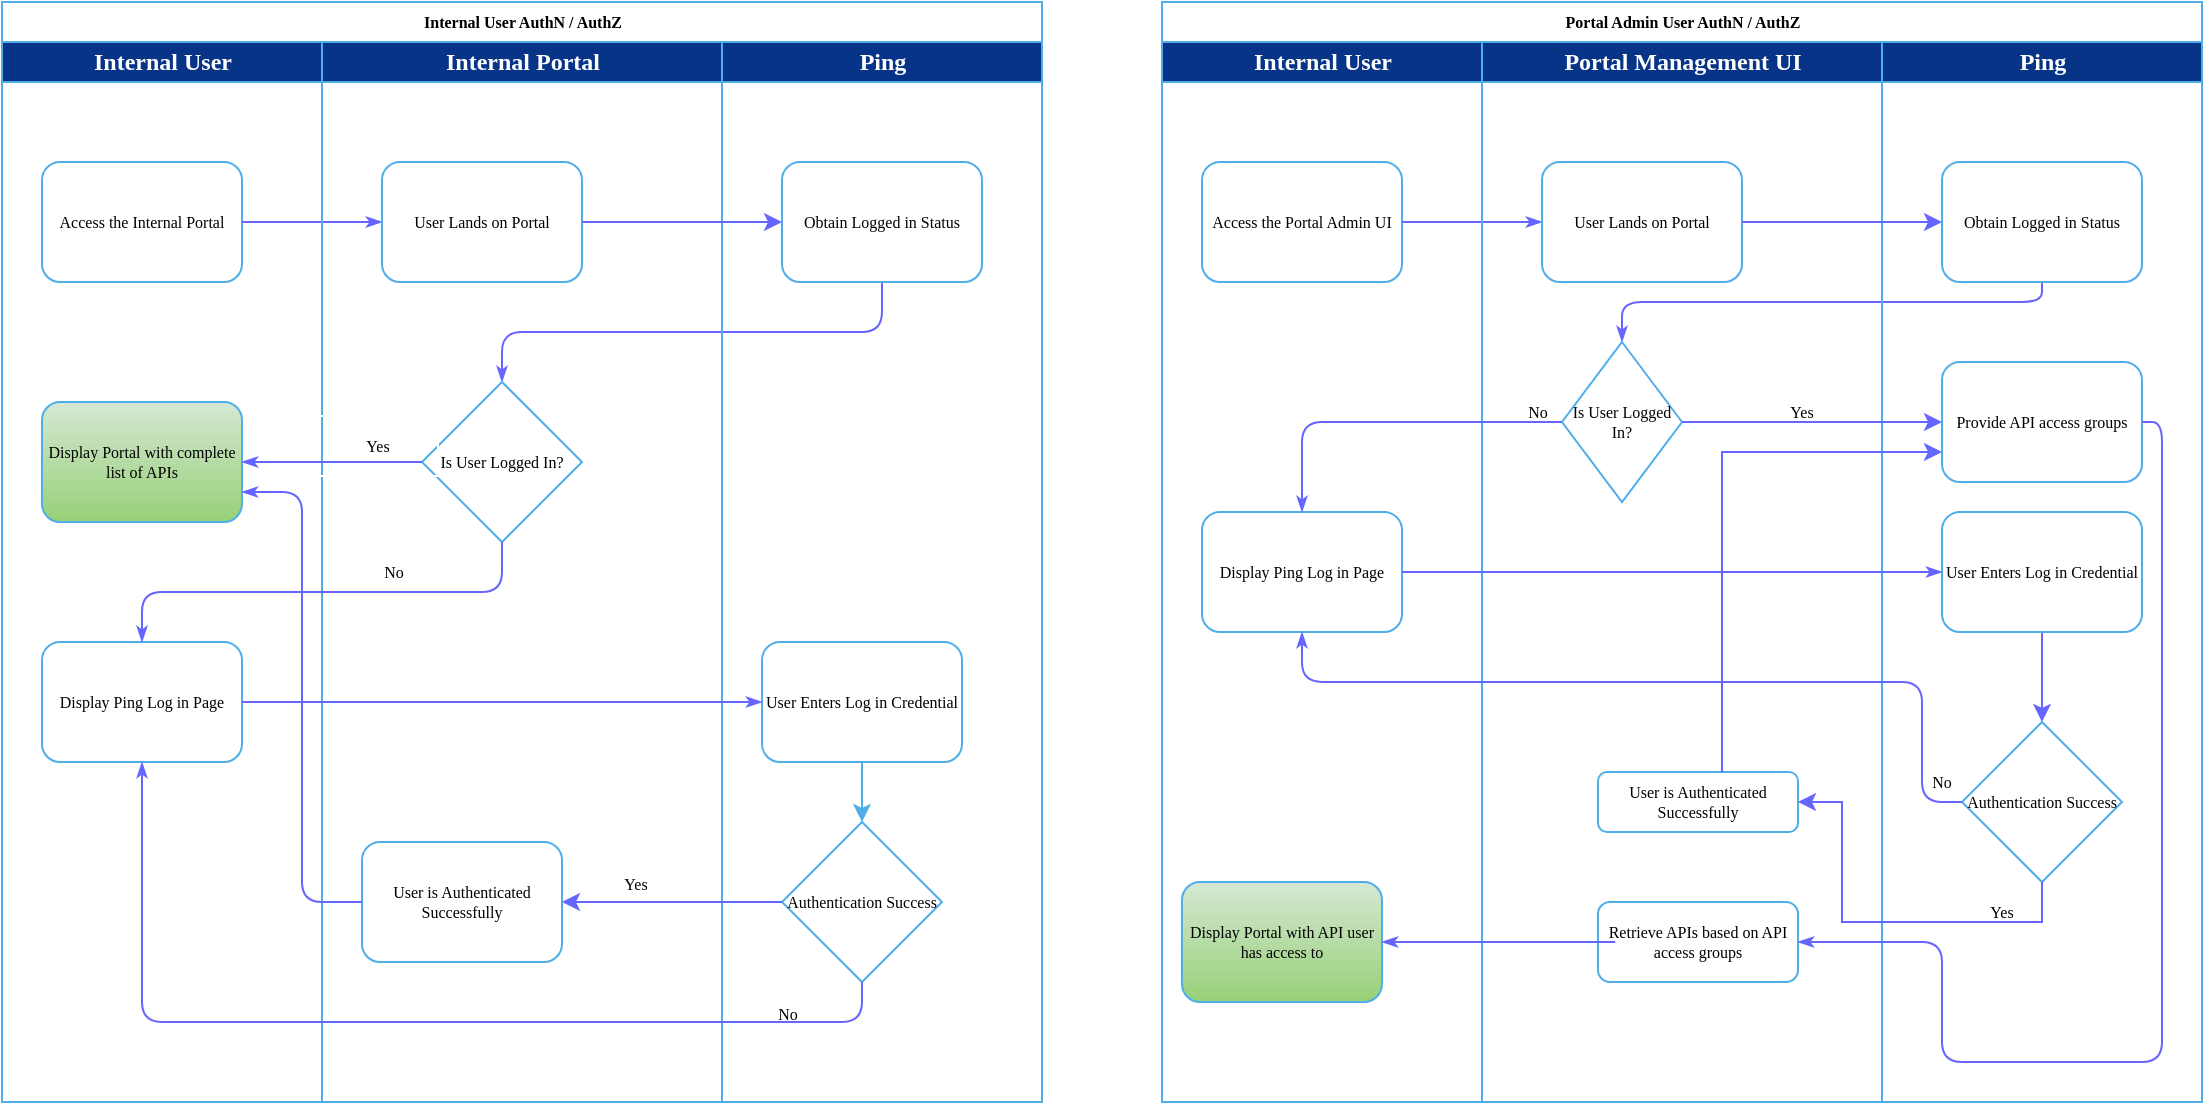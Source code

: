 <mxfile version="15.9.6" type="github">
  <diagram name="Page-1" id="74e2e168-ea6b-b213-b513-2b3c1d86103e">
    <mxGraphModel dx="1186" dy="623" grid="1" gridSize="10" guides="1" tooltips="1" connect="1" arrows="1" fold="1" page="1" pageScale="1" pageWidth="1100" pageHeight="850" background="none" math="0" shadow="0">
      <root>
        <mxCell id="0" />
        <mxCell id="1" parent="0" />
        <mxCell id="77e6c97f196da883-1" value="&lt;font face=&quot;Montserrat&quot; data-font-src=&quot;https://fonts.googleapis.com/css?family=Montserrat&quot;&gt;Internal User AuthN / AuthZ&lt;/font&gt;" style="swimlane;html=1;childLayout=stackLayout;startSize=20;rounded=0;shadow=0;labelBackgroundColor=none;strokeWidth=1;fontFamily=Verdana;fontSize=8;align=center;strokeColor=#4FAEEA;" parent="1" vertex="1">
          <mxGeometry x="70" y="40" width="520" height="550" as="geometry" />
        </mxCell>
        <mxCell id="77e6c97f196da883-2" value="Internal User" style="swimlane;html=1;startSize=20;fontFamily=Montserrat;fontSource=https%3A%2F%2Ffonts.googleapis.com%2Fcss%3Ffamily%3DMontserrat;fillColor=#083488;fontColor=#FFFFFF;strokeColor=#4FAEEA;" parent="77e6c97f196da883-1" vertex="1">
          <mxGeometry y="20" width="160" height="530" as="geometry" />
        </mxCell>
        <mxCell id="77e6c97f196da883-8" value="Access the Internal Portal" style="rounded=1;whiteSpace=wrap;html=1;shadow=0;labelBackgroundColor=none;strokeWidth=1;fontFamily=Montserrat;fontSize=8;align=center;fontSource=https%3A%2F%2Ffonts.googleapis.com%2Fcss%3Ffamily%3DMontserrat;strokeColor=#4FAEEA;" parent="77e6c97f196da883-2" vertex="1">
          <mxGeometry x="20" y="60" width="100" height="60" as="geometry" />
        </mxCell>
        <mxCell id="X5WUj9LV7zyZnJoSoSZw-10" value="Display Portal with complete list of APIs" style="rounded=1;whiteSpace=wrap;html=1;shadow=0;labelBackgroundColor=none;strokeWidth=1;fontFamily=Montserrat;fontSize=8;align=center;fontSource=https%3A%2F%2Ffonts.googleapis.com%2Fcss%3Ffamily%3DMontserrat;fillColor=#d5e8d4;gradientColor=#97d077;strokeColor=#4FAEEA;" parent="77e6c97f196da883-2" vertex="1">
          <mxGeometry x="20" y="180" width="100" height="60" as="geometry" />
        </mxCell>
        <mxCell id="X5WUj9LV7zyZnJoSoSZw-14" value="Display Ping Log in Page" style="rounded=1;whiteSpace=wrap;html=1;shadow=0;labelBackgroundColor=none;strokeWidth=1;fontFamily=Montserrat;fontSize=8;align=center;fontSource=https%3A%2F%2Ffonts.googleapis.com%2Fcss%3Ffamily%3DMontserrat;strokeColor=#4FAEEA;" parent="77e6c97f196da883-2" vertex="1">
          <mxGeometry x="20" y="300" width="100" height="60" as="geometry" />
        </mxCell>
        <mxCell id="77e6c97f196da883-26" style="edgeStyle=orthogonalEdgeStyle;rounded=1;html=1;labelBackgroundColor=none;startArrow=none;startFill=0;startSize=5;endArrow=classicThin;endFill=1;endSize=5;jettySize=auto;orthogonalLoop=1;strokeWidth=1;fontFamily=Verdana;fontSize=8;strokeColor=#6666FF;" parent="77e6c97f196da883-1" source="77e6c97f196da883-8" target="77e6c97f196da883-11" edge="1">
          <mxGeometry relative="1" as="geometry" />
        </mxCell>
        <mxCell id="107ba76e4e335f99-1" style="edgeStyle=orthogonalEdgeStyle;rounded=1;html=1;labelBackgroundColor=none;startArrow=none;startFill=0;startSize=5;endArrow=classicThin;endFill=1;endSize=5;jettySize=auto;orthogonalLoop=1;strokeWidth=1;fontFamily=Verdana;fontSize=8;exitX=0.5;exitY=1;exitDx=0;exitDy=0;entryX=0.5;entryY=0;entryDx=0;entryDy=0;strokeColor=#6666FF;" parent="77e6c97f196da883-1" source="X5WUj9LV7zyZnJoSoSZw-5" target="X5WUj9LV7zyZnJoSoSZw-7" edge="1">
          <mxGeometry relative="1" as="geometry">
            <mxPoint x="610" y="450" as="sourcePoint" />
            <mxPoint x="560" y="480" as="targetPoint" />
          </mxGeometry>
        </mxCell>
        <mxCell id="77e6c97f196da883-3" value="Internal Portal" style="swimlane;html=1;startSize=20;fontFamily=Montserrat;fontSource=https%3A%2F%2Ffonts.googleapis.com%2Fcss%3Ffamily%3DMontserrat;fillColor=#083488;fontColor=#FFFFFF;strokeColor=#4FAEEA;" parent="77e6c97f196da883-1" vertex="1">
          <mxGeometry x="160" y="20" width="200" height="530" as="geometry" />
        </mxCell>
        <mxCell id="77e6c97f196da883-11" value="User Lands on Portal" style="rounded=1;whiteSpace=wrap;html=1;shadow=0;labelBackgroundColor=none;strokeWidth=1;fontFamily=Montserrat;fontSize=8;align=center;fontSource=https%3A%2F%2Ffonts.googleapis.com%2Fcss%3Ffamily%3DMontserrat;strokeColor=#4FAEEA;" parent="77e6c97f196da883-3" vertex="1">
          <mxGeometry x="30" y="60" width="100" height="60" as="geometry" />
        </mxCell>
        <mxCell id="X5WUj9LV7zyZnJoSoSZw-7" value="Is User Logged In?" style="rhombus;whiteSpace=wrap;html=1;fontFamily=Montserrat;fontSource=https%3A%2F%2Ffonts.googleapis.com%2Fcss%3Ffamily%3DMontserrat;fontSize=8;strokeColor=#4FAEEA;" parent="77e6c97f196da883-3" vertex="1">
          <mxGeometry x="50" y="170" width="80" height="80" as="geometry" />
        </mxCell>
        <mxCell id="X5WUj9LV7zyZnJoSoSZw-13" value="&lt;font color=&quot;#000000&quot; style=&quot;font-size: 8px;&quot;&gt;Yes&lt;/font&gt;" style="text;html=1;strokeColor=#FFFFFF;fillColor=none;align=center;verticalAlign=middle;whiteSpace=wrap;rounded=0;fontFamily=Montserrat;fontSource=https%3A%2F%2Ffonts.googleapis.com%2Fcss%3Ffamily%3DMontserrat;fontColor=#FFFFFF;fontSize=8;" parent="77e6c97f196da883-3" vertex="1">
          <mxGeometry x="-2" y="187" width="60" height="30" as="geometry" />
        </mxCell>
        <mxCell id="X5WUj9LV7zyZnJoSoSZw-23" value="&lt;font color=&quot;#000000&quot; style=&quot;font-size: 8px;&quot;&gt;No&lt;/font&gt;" style="text;html=1;strokeColor=#FFFFFF;fillColor=none;align=center;verticalAlign=middle;whiteSpace=wrap;rounded=0;fontFamily=Montserrat;fontSource=https%3A%2F%2Ffonts.googleapis.com%2Fcss%3Ffamily%3DMontserrat;fontColor=#FFFFFF;fontSize=8;" parent="77e6c97f196da883-3" vertex="1">
          <mxGeometry x="6" y="250" width="60" height="30" as="geometry" />
        </mxCell>
        <mxCell id="X5WUj9LV7zyZnJoSoSZw-25" value="User is Authenticated Successfully" style="rounded=1;whiteSpace=wrap;html=1;shadow=0;labelBackgroundColor=none;strokeWidth=1;fontFamily=Montserrat;fontSize=8;align=center;fontSource=https%3A%2F%2Ffonts.googleapis.com%2Fcss%3Ffamily%3DMontserrat;strokeColor=#4FAEEA;" parent="77e6c97f196da883-3" vertex="1">
          <mxGeometry x="20" y="400" width="100" height="60" as="geometry" />
        </mxCell>
        <mxCell id="X5WUj9LV7zyZnJoSoSZw-28" value="&lt;font color=&quot;#000000&quot; style=&quot;font-size: 8px;&quot;&gt;Yes&lt;/font&gt;" style="text;html=1;strokeColor=#FFFFFF;fillColor=none;align=center;verticalAlign=middle;whiteSpace=wrap;rounded=0;fontFamily=Montserrat;fontSource=https%3A%2F%2Ffonts.googleapis.com%2Fcss%3Ffamily%3DMontserrat;fontColor=#FFFFFF;fontSize=8;" parent="77e6c97f196da883-3" vertex="1">
          <mxGeometry x="127" y="406" width="60" height="30" as="geometry" />
        </mxCell>
        <mxCell id="77e6c97f196da883-4" value="Ping" style="swimlane;html=1;startSize=20;fontFamily=Montserrat;fontSource=https%3A%2F%2Ffonts.googleapis.com%2Fcss%3Ffamily%3DMontserrat;fillColor=#083488;fontColor=#FFFFFF;strokeColor=#4FAEEA;" parent="77e6c97f196da883-1" vertex="1">
          <mxGeometry x="360" y="20" width="160" height="530" as="geometry" />
        </mxCell>
        <mxCell id="X5WUj9LV7zyZnJoSoSZw-5" value="Obtain Logged in Status" style="rounded=1;whiteSpace=wrap;html=1;shadow=0;labelBackgroundColor=none;strokeWidth=1;fontFamily=Montserrat;fontSize=8;align=center;fontSource=https%3A%2F%2Ffonts.googleapis.com%2Fcss%3Ffamily%3DMontserrat;strokeColor=#4FAEEA;" parent="77e6c97f196da883-4" vertex="1">
          <mxGeometry x="30" y="60" width="100" height="60" as="geometry" />
        </mxCell>
        <mxCell id="X5WUj9LV7zyZnJoSoSZw-19" style="edgeStyle=orthogonalEdgeStyle;rounded=0;orthogonalLoop=1;jettySize=auto;html=1;entryX=0.5;entryY=0;entryDx=0;entryDy=0;fontFamily=Montserrat;fontSource=https%3A%2F%2Ffonts.googleapis.com%2Fcss%3Ffamily%3DMontserrat;fontSize=8;fontColor=#000000;strokeColor=#4FAEEA;" parent="77e6c97f196da883-4" source="X5WUj9LV7zyZnJoSoSZw-16" target="X5WUj9LV7zyZnJoSoSZw-18" edge="1">
          <mxGeometry relative="1" as="geometry" />
        </mxCell>
        <mxCell id="X5WUj9LV7zyZnJoSoSZw-16" value="User Enters Log in Credential" style="rounded=1;whiteSpace=wrap;html=1;shadow=0;labelBackgroundColor=none;strokeWidth=1;fontFamily=Montserrat;fontSize=8;align=center;fontSource=https%3A%2F%2Ffonts.googleapis.com%2Fcss%3Ffamily%3DMontserrat;strokeColor=#4FAEEA;" parent="77e6c97f196da883-4" vertex="1">
          <mxGeometry x="20" y="300" width="100" height="60" as="geometry" />
        </mxCell>
        <mxCell id="X5WUj9LV7zyZnJoSoSZw-18" value="Authentication Success" style="rhombus;whiteSpace=wrap;html=1;fontFamily=Montserrat;fontSource=https%3A%2F%2Ffonts.googleapis.com%2Fcss%3Ffamily%3DMontserrat;fontSize=8;strokeColor=#4FAEEA;" parent="77e6c97f196da883-4" vertex="1">
          <mxGeometry x="30" y="390" width="80" height="80" as="geometry" />
        </mxCell>
        <mxCell id="X5WUj9LV7zyZnJoSoSZw-24" value="&lt;font color=&quot;#000000&quot; style=&quot;font-size: 8px;&quot;&gt;No&lt;/font&gt;" style="text;html=1;strokeColor=#FFFFFF;fillColor=none;align=center;verticalAlign=middle;whiteSpace=wrap;rounded=0;fontFamily=Montserrat;fontSource=https%3A%2F%2Ffonts.googleapis.com%2Fcss%3Ffamily%3DMontserrat;fontColor=#FFFFFF;fontSize=8;" parent="77e6c97f196da883-4" vertex="1">
          <mxGeometry x="3" y="471" width="60" height="30" as="geometry" />
        </mxCell>
        <mxCell id="X5WUj9LV7zyZnJoSoSZw-6" style="edgeStyle=orthogonalEdgeStyle;rounded=0;orthogonalLoop=1;jettySize=auto;html=1;entryX=0;entryY=0.5;entryDx=0;entryDy=0;fontFamily=Montserrat;fontSource=https%3A%2F%2Ffonts.googleapis.com%2Fcss%3Ffamily%3DMontserrat;fontColor=#000000;strokeColor=#6666FF;" parent="77e6c97f196da883-1" source="77e6c97f196da883-11" target="X5WUj9LV7zyZnJoSoSZw-5" edge="1">
          <mxGeometry relative="1" as="geometry" />
        </mxCell>
        <mxCell id="X5WUj9LV7zyZnJoSoSZw-12" style="edgeStyle=orthogonalEdgeStyle;rounded=1;html=1;labelBackgroundColor=none;startArrow=none;startFill=0;startSize=5;endArrow=classicThin;endFill=1;endSize=5;jettySize=auto;orthogonalLoop=1;strokeWidth=1;fontFamily=Verdana;fontSize=8;exitX=0;exitY=0.5;exitDx=0;exitDy=0;entryX=1;entryY=0.5;entryDx=0;entryDy=0;strokeColor=#6666FF;" parent="77e6c97f196da883-1" source="X5WUj9LV7zyZnJoSoSZw-7" target="X5WUj9LV7zyZnJoSoSZw-10" edge="1">
          <mxGeometry relative="1" as="geometry">
            <mxPoint x="710" y="270" as="sourcePoint" />
            <mxPoint x="560" y="320" as="targetPoint" />
          </mxGeometry>
        </mxCell>
        <mxCell id="X5WUj9LV7zyZnJoSoSZw-15" style="edgeStyle=orthogonalEdgeStyle;rounded=1;html=1;labelBackgroundColor=none;startArrow=none;startFill=0;startSize=5;endArrow=classicThin;endFill=1;endSize=5;jettySize=auto;orthogonalLoop=1;strokeWidth=1;fontFamily=Verdana;fontSize=8;exitX=0.5;exitY=1;exitDx=0;exitDy=0;entryX=0.5;entryY=0;entryDx=0;entryDy=0;strokeColor=#6666FF;" parent="77e6c97f196da883-1" source="X5WUj9LV7zyZnJoSoSZw-7" target="X5WUj9LV7zyZnJoSoSZw-14" edge="1">
          <mxGeometry relative="1" as="geometry">
            <mxPoint x="325" y="320" as="sourcePoint" />
            <mxPoint x="175" y="370" as="targetPoint" />
          </mxGeometry>
        </mxCell>
        <mxCell id="X5WUj9LV7zyZnJoSoSZw-17" style="edgeStyle=orthogonalEdgeStyle;rounded=1;html=1;labelBackgroundColor=none;startArrow=none;startFill=0;startSize=5;endArrow=classicThin;endFill=1;endSize=5;jettySize=auto;orthogonalLoop=1;strokeWidth=1;fontFamily=Verdana;fontSize=8;exitX=1;exitY=0.5;exitDx=0;exitDy=0;entryX=0;entryY=0.5;entryDx=0;entryDy=0;strokeColor=#6666FF;" parent="77e6c97f196da883-1" source="X5WUj9LV7zyZnJoSoSZw-14" target="X5WUj9LV7zyZnJoSoSZw-16" edge="1">
          <mxGeometry relative="1" as="geometry">
            <mxPoint x="325" y="350" as="sourcePoint" />
            <mxPoint x="175" y="400" as="targetPoint" />
          </mxGeometry>
        </mxCell>
        <mxCell id="X5WUj9LV7zyZnJoSoSZw-22" style="edgeStyle=orthogonalEdgeStyle;rounded=1;html=1;labelBackgroundColor=none;startArrow=none;startFill=0;startSize=5;endArrow=classicThin;endFill=1;endSize=5;jettySize=auto;orthogonalLoop=1;strokeWidth=1;fontFamily=Verdana;fontSize=8;exitX=0.5;exitY=1;exitDx=0;exitDy=0;entryX=0.5;entryY=1;entryDx=0;entryDy=0;strokeColor=#6666FF;" parent="77e6c97f196da883-1" source="X5WUj9LV7zyZnJoSoSZw-18" target="X5WUj9LV7zyZnJoSoSZw-14" edge="1">
          <mxGeometry relative="1" as="geometry">
            <mxPoint x="290" y="440" as="sourcePoint" />
            <mxPoint x="140" y="490" as="targetPoint" />
          </mxGeometry>
        </mxCell>
        <mxCell id="X5WUj9LV7zyZnJoSoSZw-26" style="edgeStyle=orthogonalEdgeStyle;rounded=0;orthogonalLoop=1;jettySize=auto;html=1;exitX=0;exitY=0.5;exitDx=0;exitDy=0;fontFamily=Montserrat;fontSource=https%3A%2F%2Ffonts.googleapis.com%2Fcss%3Ffamily%3DMontserrat;fontSize=8;fontColor=#000000;strokeColor=#6666FF;" parent="77e6c97f196da883-1" source="X5WUj9LV7zyZnJoSoSZw-18" target="X5WUj9LV7zyZnJoSoSZw-25" edge="1">
          <mxGeometry relative="1" as="geometry" />
        </mxCell>
        <mxCell id="X5WUj9LV7zyZnJoSoSZw-27" style="edgeStyle=orthogonalEdgeStyle;rounded=1;html=1;labelBackgroundColor=none;startArrow=none;startFill=0;startSize=5;endArrow=classicThin;endFill=1;endSize=5;jettySize=auto;orthogonalLoop=1;strokeWidth=1;fontFamily=Verdana;fontSize=8;exitX=0;exitY=0.5;exitDx=0;exitDy=0;entryX=1;entryY=0.75;entryDx=0;entryDy=0;strokeColor=#6666FF;" parent="77e6c97f196da883-1" source="X5WUj9LV7zyZnJoSoSZw-25" target="X5WUj9LV7zyZnJoSoSZw-10" edge="1">
          <mxGeometry relative="1" as="geometry">
            <mxPoint x="410" y="150" as="sourcePoint" />
            <mxPoint x="260" y="200" as="targetPoint" />
          </mxGeometry>
        </mxCell>
        <mxCell id="ejRBN-qsrpSPwmUWedO5-1" value="&lt;font face=&quot;Montserrat&quot; data-font-src=&quot;https://fonts.googleapis.com/css?family=Montserrat&quot;&gt;Portal Admin User AuthN / AuthZ&lt;/font&gt;" style="swimlane;html=1;childLayout=stackLayout;startSize=20;rounded=0;shadow=0;labelBackgroundColor=none;strokeWidth=1;fontFamily=Verdana;fontSize=8;align=center;strokeColor=#4FAEEA;" vertex="1" parent="1">
          <mxGeometry x="650" y="40" width="520" height="550" as="geometry" />
        </mxCell>
        <mxCell id="ejRBN-qsrpSPwmUWedO5-2" value="Internal User" style="swimlane;html=1;startSize=20;fontFamily=Montserrat;fontSource=https%3A%2F%2Ffonts.googleapis.com%2Fcss%3Ffamily%3DMontserrat;fillColor=#083488;fontColor=#FFFFFF;strokeColor=#4FAEEA;" vertex="1" parent="ejRBN-qsrpSPwmUWedO5-1">
          <mxGeometry y="20" width="160" height="530" as="geometry" />
        </mxCell>
        <mxCell id="ejRBN-qsrpSPwmUWedO5-3" value="Access the Portal Admin UI" style="rounded=1;whiteSpace=wrap;html=1;shadow=0;labelBackgroundColor=none;strokeWidth=1;fontFamily=Montserrat;fontSize=8;align=center;fontSource=https%3A%2F%2Ffonts.googleapis.com%2Fcss%3Ffamily%3DMontserrat;strokeColor=#4FAEEA;" vertex="1" parent="ejRBN-qsrpSPwmUWedO5-2">
          <mxGeometry x="20" y="60" width="100" height="60" as="geometry" />
        </mxCell>
        <mxCell id="ejRBN-qsrpSPwmUWedO5-4" value="Display Portal with API user has access to" style="rounded=1;whiteSpace=wrap;html=1;shadow=0;labelBackgroundColor=none;strokeWidth=1;fontFamily=Montserrat;fontSize=8;align=center;fontSource=https%3A%2F%2Ffonts.googleapis.com%2Fcss%3Ffamily%3DMontserrat;fillColor=#d5e8d4;gradientColor=#97d077;strokeColor=#4FAEEA;" vertex="1" parent="ejRBN-qsrpSPwmUWedO5-2">
          <mxGeometry x="10" y="420" width="100" height="60" as="geometry" />
        </mxCell>
        <mxCell id="ejRBN-qsrpSPwmUWedO5-5" value="Display Ping Log in Page" style="rounded=1;whiteSpace=wrap;html=1;shadow=0;labelBackgroundColor=none;strokeWidth=1;fontFamily=Montserrat;fontSize=8;align=center;fontSource=https%3A%2F%2Ffonts.googleapis.com%2Fcss%3Ffamily%3DMontserrat;strokeColor=#4FAEEA;" vertex="1" parent="ejRBN-qsrpSPwmUWedO5-2">
          <mxGeometry x="20" y="235" width="100" height="60" as="geometry" />
        </mxCell>
        <mxCell id="ejRBN-qsrpSPwmUWedO5-6" style="edgeStyle=orthogonalEdgeStyle;rounded=1;html=1;labelBackgroundColor=none;startArrow=none;startFill=0;startSize=5;endArrow=classicThin;endFill=1;endSize=5;jettySize=auto;orthogonalLoop=1;strokeWidth=1;fontFamily=Verdana;fontSize=8;strokeColor=#6666FF;" edge="1" parent="ejRBN-qsrpSPwmUWedO5-1" source="ejRBN-qsrpSPwmUWedO5-3" target="ejRBN-qsrpSPwmUWedO5-9">
          <mxGeometry relative="1" as="geometry" />
        </mxCell>
        <mxCell id="ejRBN-qsrpSPwmUWedO5-7" style="edgeStyle=orthogonalEdgeStyle;rounded=1;html=1;labelBackgroundColor=none;startArrow=none;startFill=0;startSize=5;endArrow=classicThin;endFill=1;endSize=5;jettySize=auto;orthogonalLoop=1;strokeWidth=1;fontFamily=Verdana;fontSize=8;exitX=0.5;exitY=1;exitDx=0;exitDy=0;entryX=0.5;entryY=0;entryDx=0;entryDy=0;strokeColor=#6666FF;" edge="1" parent="ejRBN-qsrpSPwmUWedO5-1" source="ejRBN-qsrpSPwmUWedO5-18" target="ejRBN-qsrpSPwmUWedO5-10">
          <mxGeometry relative="1" as="geometry">
            <mxPoint x="610" y="450" as="sourcePoint" />
            <mxPoint x="560" y="480" as="targetPoint" />
            <Array as="points">
              <mxPoint x="440" y="150" />
              <mxPoint x="230" y="150" />
            </Array>
          </mxGeometry>
        </mxCell>
        <mxCell id="ejRBN-qsrpSPwmUWedO5-8" value="Portal Management UI" style="swimlane;html=1;startSize=20;fontFamily=Montserrat;fontSource=https%3A%2F%2Ffonts.googleapis.com%2Fcss%3Ffamily%3DMontserrat;fillColor=#083488;fontColor=#FFFFFF;strokeColor=#4FAEEA;" vertex="1" parent="ejRBN-qsrpSPwmUWedO5-1">
          <mxGeometry x="160" y="20" width="200" height="530" as="geometry" />
        </mxCell>
        <mxCell id="ejRBN-qsrpSPwmUWedO5-9" value="User Lands on Portal" style="rounded=1;whiteSpace=wrap;html=1;shadow=0;labelBackgroundColor=none;strokeWidth=1;fontFamily=Montserrat;fontSize=8;align=center;fontSource=https%3A%2F%2Ffonts.googleapis.com%2Fcss%3Ffamily%3DMontserrat;strokeColor=#4FAEEA;" vertex="1" parent="ejRBN-qsrpSPwmUWedO5-8">
          <mxGeometry x="30" y="60" width="100" height="60" as="geometry" />
        </mxCell>
        <mxCell id="ejRBN-qsrpSPwmUWedO5-10" value="Is User Logged In?" style="rhombus;whiteSpace=wrap;html=1;fontFamily=Montserrat;fontSource=https%3A%2F%2Ffonts.googleapis.com%2Fcss%3Ffamily%3DMontserrat;fontSize=8;strokeColor=#4FAEEA;" vertex="1" parent="ejRBN-qsrpSPwmUWedO5-8">
          <mxGeometry x="40" y="150" width="60" height="80" as="geometry" />
        </mxCell>
        <mxCell id="ejRBN-qsrpSPwmUWedO5-11" value="&lt;font color=&quot;#000000&quot; style=&quot;font-size: 8px;&quot;&gt;Yes&lt;/font&gt;" style="text;html=1;strokeColor=none;fillColor=none;align=center;verticalAlign=middle;whiteSpace=wrap;rounded=0;fontFamily=Montserrat;fontSource=https%3A%2F%2Ffonts.googleapis.com%2Fcss%3Ffamily%3DMontserrat;fontColor=#FFFFFF;fontSize=8;" vertex="1" parent="ejRBN-qsrpSPwmUWedO5-8">
          <mxGeometry x="130" y="170" width="60" height="30" as="geometry" />
        </mxCell>
        <mxCell id="ejRBN-qsrpSPwmUWedO5-13" value="User is Authenticated Successfully" style="rounded=1;whiteSpace=wrap;html=1;shadow=0;labelBackgroundColor=none;strokeWidth=1;fontFamily=Montserrat;fontSize=8;align=center;fontSource=https%3A%2F%2Ffonts.googleapis.com%2Fcss%3Ffamily%3DMontserrat;strokeColor=#4FAEEA;" vertex="1" parent="ejRBN-qsrpSPwmUWedO5-8">
          <mxGeometry x="58" y="365" width="100" height="30" as="geometry" />
        </mxCell>
        <mxCell id="ejRBN-qsrpSPwmUWedO5-15" value="&lt;font color=&quot;#000000&quot; style=&quot;font-size: 8px;&quot;&gt;No&lt;/font&gt;" style="text;html=1;strokeColor=none;fillColor=none;align=center;verticalAlign=middle;whiteSpace=wrap;rounded=0;fontFamily=Montserrat;fontSource=https%3A%2F%2Ffonts.googleapis.com%2Fcss%3Ffamily%3DMontserrat;fontColor=#FFFFFF;fontSize=8;" vertex="1" parent="ejRBN-qsrpSPwmUWedO5-8">
          <mxGeometry x="-2" y="170" width="60" height="30" as="geometry" />
        </mxCell>
        <mxCell id="ejRBN-qsrpSPwmUWedO5-16" value="Retrieve APIs based on API access groups" style="rounded=1;whiteSpace=wrap;html=1;shadow=0;labelBackgroundColor=none;strokeWidth=1;fontFamily=Montserrat;fontSize=8;align=center;fontSource=https%3A%2F%2Ffonts.googleapis.com%2Fcss%3Ffamily%3DMontserrat;strokeColor=#4FAEEA;" vertex="1" parent="ejRBN-qsrpSPwmUWedO5-8">
          <mxGeometry x="58" y="430" width="100" height="40" as="geometry" />
        </mxCell>
        <mxCell id="ejRBN-qsrpSPwmUWedO5-17" value="Ping" style="swimlane;html=1;startSize=20;fontFamily=Montserrat;fontSource=https%3A%2F%2Ffonts.googleapis.com%2Fcss%3Ffamily%3DMontserrat;fillColor=#083488;fontColor=#FFFFFF;strokeColor=#4FAEEA;" vertex="1" parent="ejRBN-qsrpSPwmUWedO5-1">
          <mxGeometry x="360" y="20" width="160" height="530" as="geometry" />
        </mxCell>
        <mxCell id="ejRBN-qsrpSPwmUWedO5-18" value="Obtain Logged in Status" style="rounded=1;whiteSpace=wrap;html=1;shadow=0;labelBackgroundColor=none;strokeWidth=1;fontFamily=Montserrat;fontSize=8;align=center;fontSource=https%3A%2F%2Ffonts.googleapis.com%2Fcss%3Ffamily%3DMontserrat;strokeColor=#4FAEEA;" vertex="1" parent="ejRBN-qsrpSPwmUWedO5-17">
          <mxGeometry x="30" y="60" width="100" height="60" as="geometry" />
        </mxCell>
        <mxCell id="ejRBN-qsrpSPwmUWedO5-32" style="edgeStyle=orthogonalEdgeStyle;rounded=0;orthogonalLoop=1;jettySize=auto;html=1;entryX=0.5;entryY=0;entryDx=0;entryDy=0;strokeColor=#6666FF;" edge="1" parent="ejRBN-qsrpSPwmUWedO5-17" source="ejRBN-qsrpSPwmUWedO5-20" target="ejRBN-qsrpSPwmUWedO5-21">
          <mxGeometry relative="1" as="geometry" />
        </mxCell>
        <mxCell id="ejRBN-qsrpSPwmUWedO5-20" value="User Enters Log in Credential" style="rounded=1;whiteSpace=wrap;html=1;shadow=0;labelBackgroundColor=none;strokeWidth=1;fontFamily=Montserrat;fontSize=8;align=center;fontSource=https%3A%2F%2Ffonts.googleapis.com%2Fcss%3Ffamily%3DMontserrat;strokeColor=#4FAEEA;" vertex="1" parent="ejRBN-qsrpSPwmUWedO5-17">
          <mxGeometry x="30" y="235" width="100" height="60" as="geometry" />
        </mxCell>
        <mxCell id="ejRBN-qsrpSPwmUWedO5-21" value="Authentication Success" style="rhombus;whiteSpace=wrap;html=1;fontFamily=Montserrat;fontSource=https%3A%2F%2Ffonts.googleapis.com%2Fcss%3Ffamily%3DMontserrat;fontSize=8;strokeColor=#4FAEEA;" vertex="1" parent="ejRBN-qsrpSPwmUWedO5-17">
          <mxGeometry x="40" y="340" width="80" height="80" as="geometry" />
        </mxCell>
        <mxCell id="ejRBN-qsrpSPwmUWedO5-22" value="&lt;font color=&quot;#000000&quot; style=&quot;font-size: 8px;&quot;&gt;No&lt;/font&gt;" style="text;html=1;strokeColor=none;fillColor=none;align=center;verticalAlign=middle;whiteSpace=wrap;rounded=0;fontFamily=Montserrat;fontSource=https%3A%2F%2Ffonts.googleapis.com%2Fcss%3Ffamily%3DMontserrat;fontColor=#FFFFFF;fontSize=8;" vertex="1" parent="ejRBN-qsrpSPwmUWedO5-17">
          <mxGeometry y="355" width="60" height="30" as="geometry" />
        </mxCell>
        <mxCell id="ejRBN-qsrpSPwmUWedO5-23" value="Provide API access groups" style="rounded=1;whiteSpace=wrap;html=1;shadow=0;labelBackgroundColor=none;strokeWidth=1;fontFamily=Montserrat;fontSize=8;align=center;fontSource=https%3A%2F%2Ffonts.googleapis.com%2Fcss%3Ffamily%3DMontserrat;strokeColor=#4FAEEA;" vertex="1" parent="ejRBN-qsrpSPwmUWedO5-17">
          <mxGeometry x="30" y="160" width="100" height="60" as="geometry" />
        </mxCell>
        <mxCell id="ejRBN-qsrpSPwmUWedO5-14" value="&lt;font color=&quot;#000000&quot; style=&quot;font-size: 8px;&quot;&gt;Yes&lt;/font&gt;" style="text;html=1;strokeColor=none;fillColor=none;align=center;verticalAlign=middle;whiteSpace=wrap;rounded=0;fontFamily=Montserrat;fontSource=https%3A%2F%2Ffonts.googleapis.com%2Fcss%3Ffamily%3DMontserrat;fontColor=#FFFFFF;fontSize=8;" vertex="1" parent="ejRBN-qsrpSPwmUWedO5-17">
          <mxGeometry x="30" y="420" width="60" height="30" as="geometry" />
        </mxCell>
        <mxCell id="ejRBN-qsrpSPwmUWedO5-24" style="edgeStyle=orthogonalEdgeStyle;rounded=0;orthogonalLoop=1;jettySize=auto;html=1;entryX=0;entryY=0.5;entryDx=0;entryDy=0;fontFamily=Montserrat;fontSource=https%3A%2F%2Ffonts.googleapis.com%2Fcss%3Ffamily%3DMontserrat;fontColor=#000000;strokeColor=#6666FF;" edge="1" parent="ejRBN-qsrpSPwmUWedO5-1" source="ejRBN-qsrpSPwmUWedO5-9" target="ejRBN-qsrpSPwmUWedO5-18">
          <mxGeometry relative="1" as="geometry" />
        </mxCell>
        <mxCell id="ejRBN-qsrpSPwmUWedO5-25" style="edgeStyle=orthogonalEdgeStyle;rounded=1;html=1;labelBackgroundColor=none;startArrow=none;startFill=0;startSize=5;endArrow=classicThin;endFill=1;endSize=5;jettySize=auto;orthogonalLoop=1;strokeWidth=1;fontFamily=Verdana;fontSize=8;exitX=1;exitY=0.5;exitDx=0;exitDy=0;entryX=0;entryY=0.5;entryDx=0;entryDy=0;strokeColor=#6666FF;" edge="1" parent="ejRBN-qsrpSPwmUWedO5-1" source="ejRBN-qsrpSPwmUWedO5-5" target="ejRBN-qsrpSPwmUWedO5-20">
          <mxGeometry relative="1" as="geometry">
            <mxPoint x="325" y="350" as="sourcePoint" />
            <mxPoint x="175" y="400" as="targetPoint" />
          </mxGeometry>
        </mxCell>
        <mxCell id="ejRBN-qsrpSPwmUWedO5-26" style="edgeStyle=orthogonalEdgeStyle;rounded=1;html=1;labelBackgroundColor=none;startArrow=none;startFill=0;startSize=5;endArrow=classicThin;endFill=1;endSize=5;jettySize=auto;orthogonalLoop=1;strokeWidth=1;fontFamily=Verdana;fontSize=8;entryX=0.5;entryY=1;entryDx=0;entryDy=0;strokeColor=#6666FF;exitX=0;exitY=0.5;exitDx=0;exitDy=0;" edge="1" parent="ejRBN-qsrpSPwmUWedO5-1" source="ejRBN-qsrpSPwmUWedO5-21" target="ejRBN-qsrpSPwmUWedO5-5">
          <mxGeometry relative="1" as="geometry">
            <mxPoint x="260" y="320" as="sourcePoint" />
            <mxPoint x="140" y="490" as="targetPoint" />
            <Array as="points">
              <mxPoint x="380" y="400" />
              <mxPoint x="380" y="340" />
              <mxPoint x="70" y="340" />
            </Array>
          </mxGeometry>
        </mxCell>
        <mxCell id="ejRBN-qsrpSPwmUWedO5-27" style="edgeStyle=orthogonalEdgeStyle;rounded=0;orthogonalLoop=1;jettySize=auto;html=1;exitX=0.5;exitY=1;exitDx=0;exitDy=0;fontFamily=Montserrat;fontSource=https%3A%2F%2Ffonts.googleapis.com%2Fcss%3Ffamily%3DMontserrat;fontSize=8;fontColor=#000000;strokeColor=#6666FF;" edge="1" parent="ejRBN-qsrpSPwmUWedO5-1" source="ejRBN-qsrpSPwmUWedO5-21" target="ejRBN-qsrpSPwmUWedO5-13">
          <mxGeometry relative="1" as="geometry">
            <Array as="points">
              <mxPoint x="440" y="460" />
              <mxPoint x="340" y="460" />
              <mxPoint x="340" y="400" />
            </Array>
          </mxGeometry>
        </mxCell>
        <mxCell id="ejRBN-qsrpSPwmUWedO5-28" style="edgeStyle=orthogonalEdgeStyle;rounded=0;orthogonalLoop=1;jettySize=auto;html=1;exitX=1;exitY=0.5;exitDx=0;exitDy=0;entryX=0;entryY=0.5;entryDx=0;entryDy=0;fontFamily=Montserrat;fontSource=https%3A%2F%2Ffonts.googleapis.com%2Fcss%3Ffamily%3DMontserrat;fontSize=8;fontColor=#000000;strokeColor=#6666FF;" edge="1" parent="ejRBN-qsrpSPwmUWedO5-1" source="ejRBN-qsrpSPwmUWedO5-10" target="ejRBN-qsrpSPwmUWedO5-23">
          <mxGeometry relative="1" as="geometry" />
        </mxCell>
        <mxCell id="ejRBN-qsrpSPwmUWedO5-29" style="edgeStyle=orthogonalEdgeStyle;rounded=1;html=1;labelBackgroundColor=none;startArrow=none;startFill=0;startSize=5;endArrow=classicThin;endFill=1;endSize=5;jettySize=auto;orthogonalLoop=1;strokeWidth=1;fontFamily=Verdana;fontSize=8;exitX=0;exitY=0.5;exitDx=0;exitDy=0;entryX=0.5;entryY=0;entryDx=0;entryDy=0;strokeColor=#6666FF;" edge="1" parent="ejRBN-qsrpSPwmUWedO5-1" source="ejRBN-qsrpSPwmUWedO5-10" target="ejRBN-qsrpSPwmUWedO5-5">
          <mxGeometry relative="1" as="geometry">
            <mxPoint x="288" y="270" as="sourcePoint" />
            <mxPoint x="78" y="300" as="targetPoint" />
            <Array as="points">
              <mxPoint x="70" y="210" />
            </Array>
          </mxGeometry>
        </mxCell>
        <mxCell id="ejRBN-qsrpSPwmUWedO5-30" style="edgeStyle=orthogonalEdgeStyle;rounded=1;html=1;labelBackgroundColor=none;startArrow=none;startFill=0;startSize=5;endArrow=classicThin;endFill=1;endSize=5;jettySize=auto;orthogonalLoop=1;strokeWidth=1;fontFamily=Verdana;fontSize=8;exitX=1;exitY=0.5;exitDx=0;exitDy=0;strokeColor=#6666FF;entryX=1;entryY=0.5;entryDx=0;entryDy=0;" edge="1" parent="ejRBN-qsrpSPwmUWedO5-1" source="ejRBN-qsrpSPwmUWedO5-23" target="ejRBN-qsrpSPwmUWedO5-16">
          <mxGeometry relative="1" as="geometry">
            <mxPoint x="520" y="270" as="sourcePoint" />
            <mxPoint x="340" y="470" as="targetPoint" />
            <Array as="points">
              <mxPoint x="500" y="210" />
              <mxPoint x="500" y="530" />
              <mxPoint x="390" y="530" />
              <mxPoint x="390" y="470" />
            </Array>
          </mxGeometry>
        </mxCell>
        <mxCell id="ejRBN-qsrpSPwmUWedO5-31" style="edgeStyle=orthogonalEdgeStyle;rounded=1;html=1;labelBackgroundColor=none;startArrow=none;startFill=0;startSize=5;endArrow=classicThin;endFill=1;endSize=5;jettySize=auto;orthogonalLoop=1;strokeWidth=1;fontFamily=Verdana;fontSize=8;entryX=1;entryY=0.5;entryDx=0;entryDy=0;strokeColor=#6666FF;exitX=0;exitY=0.5;exitDx=0;exitDy=0;" edge="1" parent="ejRBN-qsrpSPwmUWedO5-1" source="ejRBN-qsrpSPwmUWedO5-16" target="ejRBN-qsrpSPwmUWedO5-4">
          <mxGeometry relative="1" as="geometry">
            <mxPoint x="190" y="310" as="sourcePoint" />
            <mxPoint x="48" y="290" as="targetPoint" />
            <Array as="points">
              <mxPoint x="230" y="470" />
              <mxPoint x="230" y="470" />
            </Array>
          </mxGeometry>
        </mxCell>
        <mxCell id="ejRBN-qsrpSPwmUWedO5-36" style="edgeStyle=orthogonalEdgeStyle;rounded=0;orthogonalLoop=1;jettySize=auto;html=1;entryX=0;entryY=0.75;entryDx=0;entryDy=0;strokeColor=#6666FF;" edge="1" parent="ejRBN-qsrpSPwmUWedO5-1" source="ejRBN-qsrpSPwmUWedO5-13" target="ejRBN-qsrpSPwmUWedO5-23">
          <mxGeometry relative="1" as="geometry">
            <Array as="points">
              <mxPoint x="280" y="225" />
            </Array>
          </mxGeometry>
        </mxCell>
      </root>
    </mxGraphModel>
  </diagram>
</mxfile>

